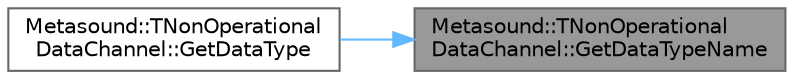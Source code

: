 digraph "Metasound::TNonOperationalDataChannel::GetDataTypeName"
{
 // INTERACTIVE_SVG=YES
 // LATEX_PDF_SIZE
  bgcolor="transparent";
  edge [fontname=Helvetica,fontsize=10,labelfontname=Helvetica,labelfontsize=10];
  node [fontname=Helvetica,fontsize=10,shape=box,height=0.2,width=0.4];
  rankdir="RL";
  Node1 [id="Node000001",label="Metasound::TNonOperational\lDataChannel::GetDataTypeName",height=0.2,width=0.4,color="gray40", fillcolor="grey60", style="filled", fontcolor="black",tooltip=" "];
  Node1 -> Node2 [id="edge1_Node000001_Node000002",dir="back",color="steelblue1",style="solid",tooltip=" "];
  Node2 [id="Node000002",label="Metasound::TNonOperational\lDataChannel::GetDataType",height=0.2,width=0.4,color="grey40", fillcolor="white", style="filled",URL="$d1/d67/classMetasound_1_1TNonOperationalDataChannel.html#ae86dcccc70371451c67468bb2535bd3a",tooltip=" "];
}
